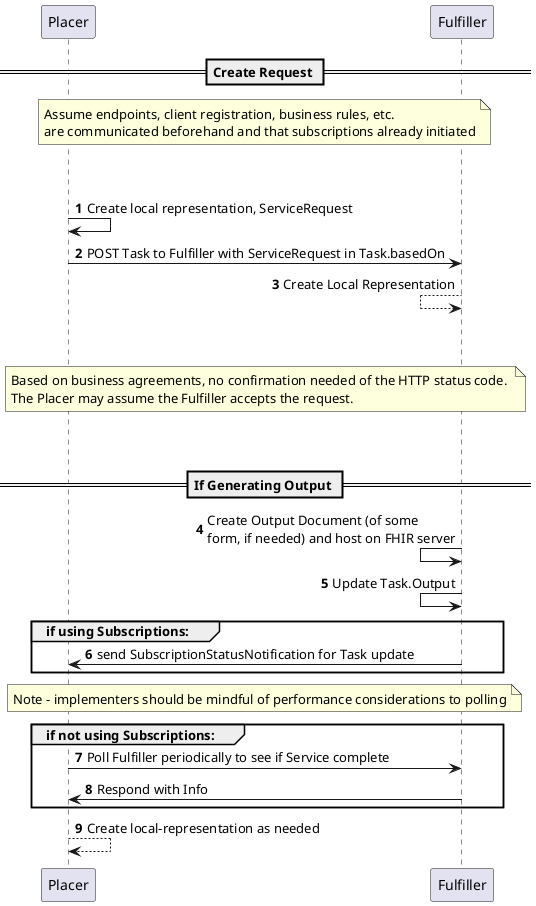 @startuml
'skinparam svgDimensionStyle false
autonumber

== Create Request ==

note over Placer,Fulfiller
Assume endpoints, client registration, business rules, etc. 
are communicated beforehand and that subscriptions already initiated
end note

||45||

Placer -> Placer : Create local representation, ServiceRequest

Placer -> Fulfiller : POST Task to Fulfiller with ServiceRequest in Task.basedOn

Fulfiller <-- Fulfiller: Create Local Representation

||45||

note over Placer,Fulfiller
Based on business agreements, no confirmation needed of the HTTP status code. 
The Placer may assume the Fulfiller accepts the request. 
end note

||45||

== If Generating Output == 

Fulfiller <- Fulfiller : Create Output Document (of some\nform, if needed) and host on FHIR server

Fulfiller <- Fulfiller: Update Task.Output

group if using Subscriptions:
    Placer <- Fulfiller: send SubscriptionStatusNotification for Task update
end

note over Placer,Fulfiller: Note - implementers should be mindful of performance considerations to polling
group if not using Subscriptions:
    Placer -> Fulfiller: Poll Fulfiller periodically to see if Service complete
    Fulfiller -> Placer: Respond with Info
end

Placer --> Placer : Create local-representation as needed
@enduml
